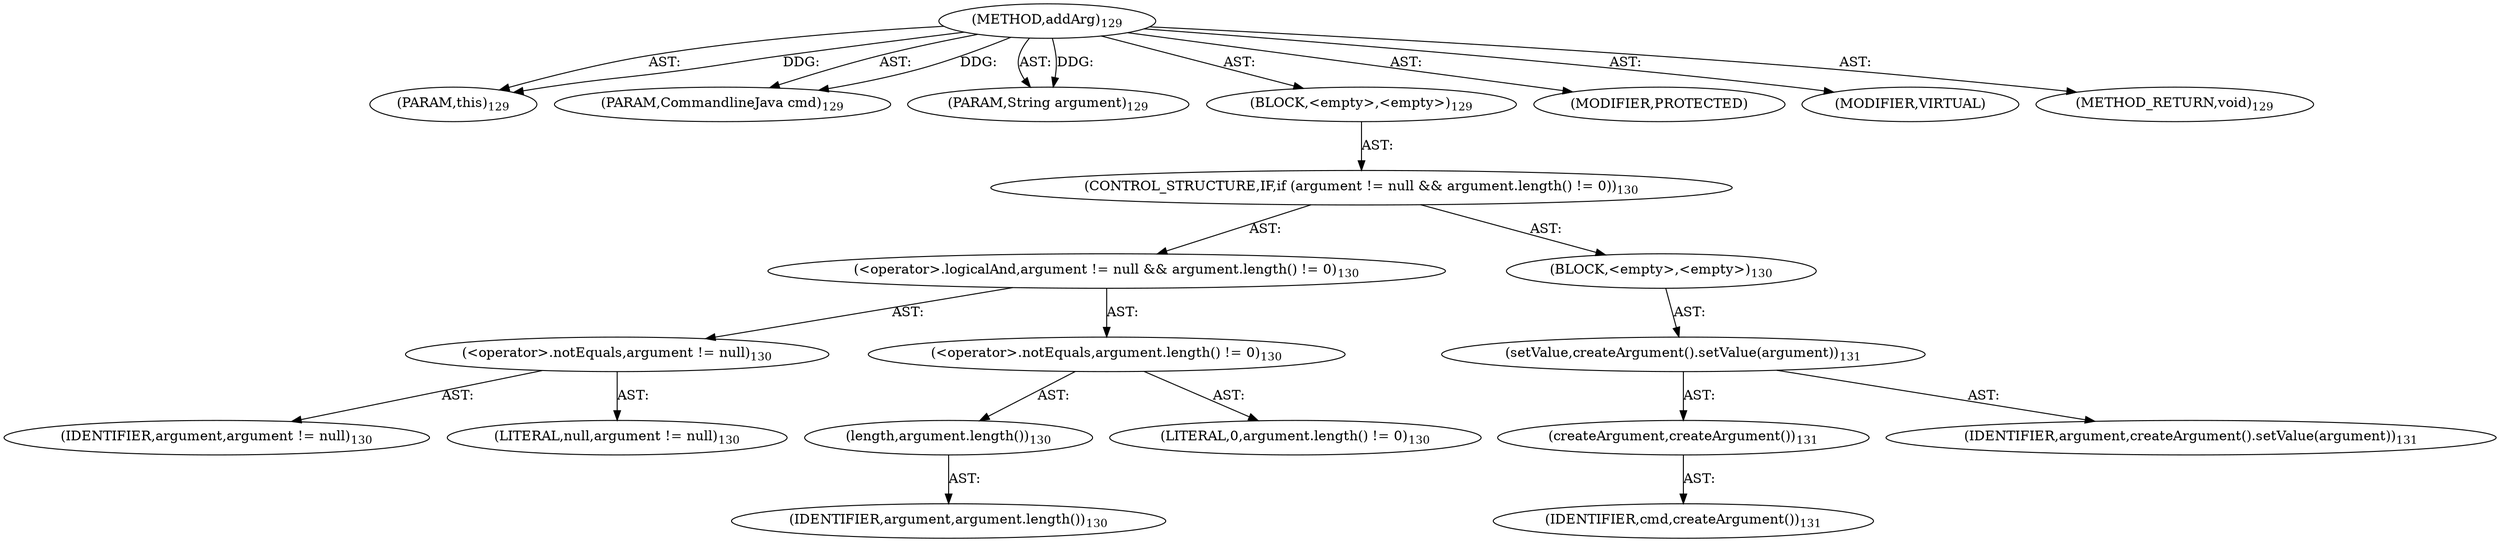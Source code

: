 digraph "addArg" {  
"111669149699" [label = <(METHOD,addArg)<SUB>129</SUB>> ]
"115964117000" [label = <(PARAM,this)<SUB>129</SUB>> ]
"115964117001" [label = <(PARAM,CommandlineJava cmd)<SUB>129</SUB>> ]
"115964117002" [label = <(PARAM,String argument)<SUB>129</SUB>> ]
"25769803781" [label = <(BLOCK,&lt;empty&gt;,&lt;empty&gt;)<SUB>129</SUB>> ]
"47244640258" [label = <(CONTROL_STRUCTURE,IF,if (argument != null &amp;&amp; argument.length() != 0))<SUB>130</SUB>> ]
"30064771103" [label = <(&lt;operator&gt;.logicalAnd,argument != null &amp;&amp; argument.length() != 0)<SUB>130</SUB>> ]
"30064771104" [label = <(&lt;operator&gt;.notEquals,argument != null)<SUB>130</SUB>> ]
"68719476761" [label = <(IDENTIFIER,argument,argument != null)<SUB>130</SUB>> ]
"90194313222" [label = <(LITERAL,null,argument != null)<SUB>130</SUB>> ]
"30064771105" [label = <(&lt;operator&gt;.notEquals,argument.length() != 0)<SUB>130</SUB>> ]
"30064771106" [label = <(length,argument.length())<SUB>130</SUB>> ]
"68719476762" [label = <(IDENTIFIER,argument,argument.length())<SUB>130</SUB>> ]
"90194313223" [label = <(LITERAL,0,argument.length() != 0)<SUB>130</SUB>> ]
"25769803782" [label = <(BLOCK,&lt;empty&gt;,&lt;empty&gt;)<SUB>130</SUB>> ]
"30064771107" [label = <(setValue,createArgument().setValue(argument))<SUB>131</SUB>> ]
"30064771108" [label = <(createArgument,createArgument())<SUB>131</SUB>> ]
"68719476763" [label = <(IDENTIFIER,cmd,createArgument())<SUB>131</SUB>> ]
"68719476764" [label = <(IDENTIFIER,argument,createArgument().setValue(argument))<SUB>131</SUB>> ]
"133143986185" [label = <(MODIFIER,PROTECTED)> ]
"133143986186" [label = <(MODIFIER,VIRTUAL)> ]
"128849018883" [label = <(METHOD_RETURN,void)<SUB>129</SUB>> ]
  "111669149699" -> "115964117000"  [ label = "AST: "] 
  "111669149699" -> "115964117001"  [ label = "AST: "] 
  "111669149699" -> "115964117002"  [ label = "AST: "] 
  "111669149699" -> "25769803781"  [ label = "AST: "] 
  "111669149699" -> "133143986185"  [ label = "AST: "] 
  "111669149699" -> "133143986186"  [ label = "AST: "] 
  "111669149699" -> "128849018883"  [ label = "AST: "] 
  "25769803781" -> "47244640258"  [ label = "AST: "] 
  "47244640258" -> "30064771103"  [ label = "AST: "] 
  "47244640258" -> "25769803782"  [ label = "AST: "] 
  "30064771103" -> "30064771104"  [ label = "AST: "] 
  "30064771103" -> "30064771105"  [ label = "AST: "] 
  "30064771104" -> "68719476761"  [ label = "AST: "] 
  "30064771104" -> "90194313222"  [ label = "AST: "] 
  "30064771105" -> "30064771106"  [ label = "AST: "] 
  "30064771105" -> "90194313223"  [ label = "AST: "] 
  "30064771106" -> "68719476762"  [ label = "AST: "] 
  "25769803782" -> "30064771107"  [ label = "AST: "] 
  "30064771107" -> "30064771108"  [ label = "AST: "] 
  "30064771107" -> "68719476764"  [ label = "AST: "] 
  "30064771108" -> "68719476763"  [ label = "AST: "] 
  "111669149699" -> "115964117000"  [ label = "DDG: "] 
  "111669149699" -> "115964117001"  [ label = "DDG: "] 
  "111669149699" -> "115964117002"  [ label = "DDG: "] 
}
